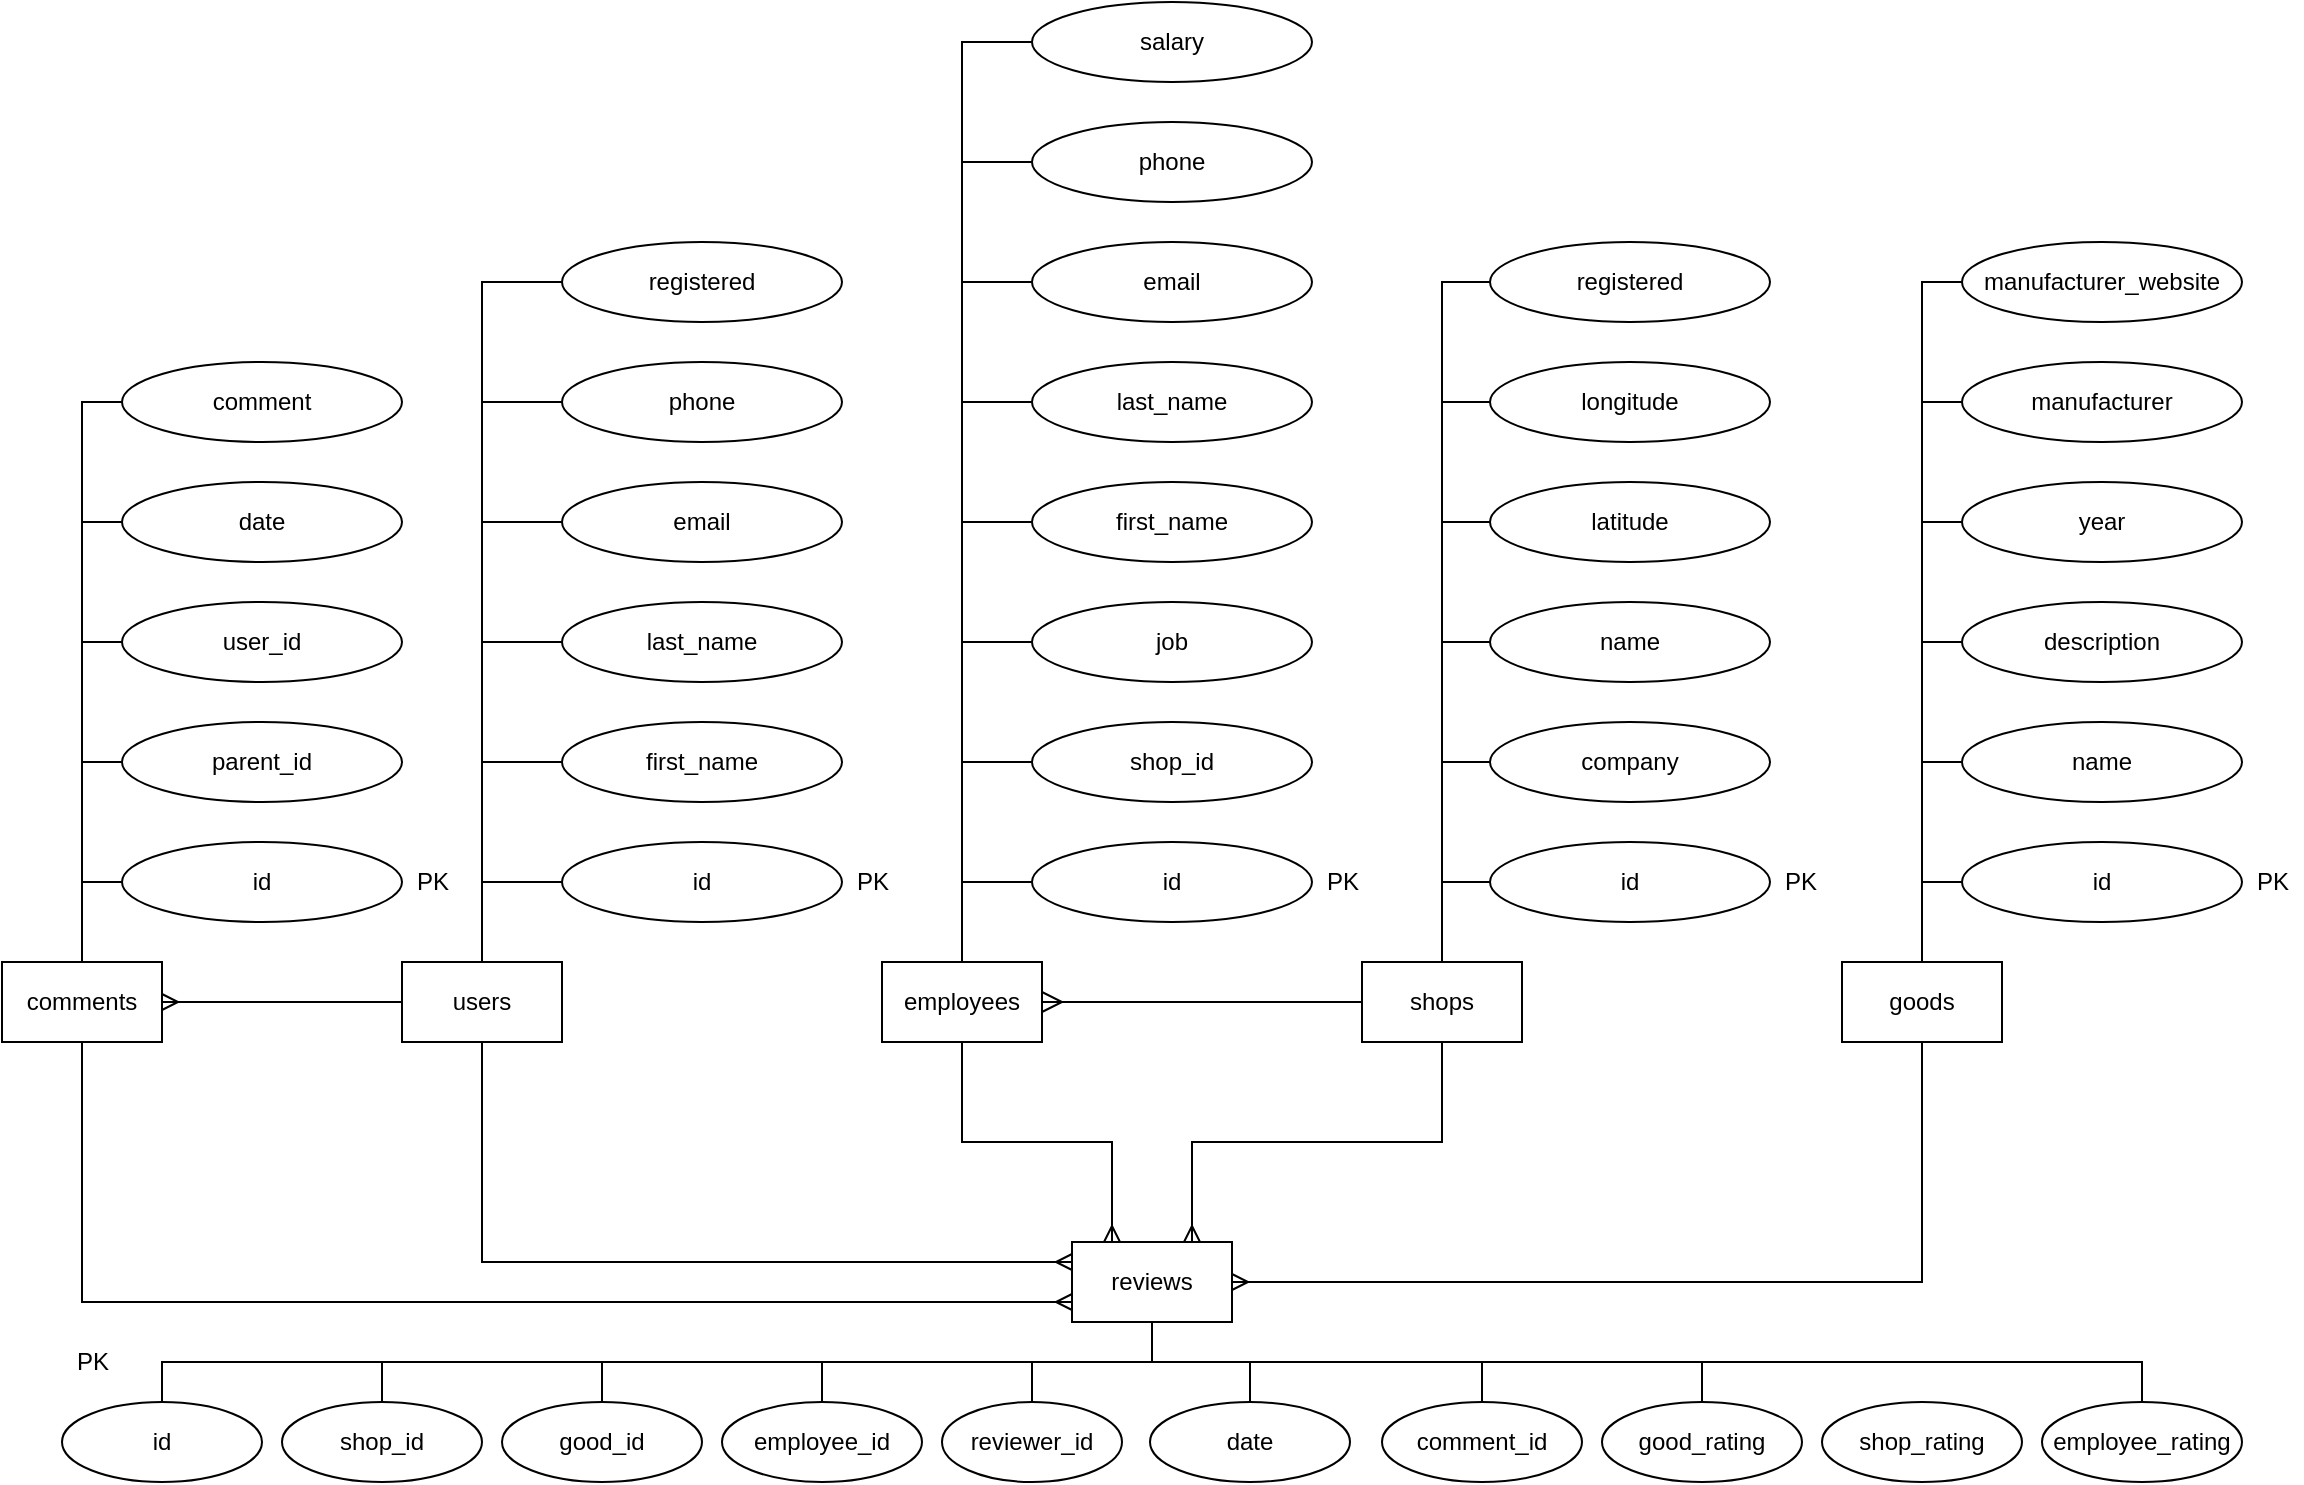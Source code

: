 <mxfile version="15.2.7" type="device" pages="2"><diagram id="_36kY9_IeTx-y85rGqsb" name="Page-2"><mxGraphModel dx="1240" dy="810" grid="1" gridSize="10" guides="1" tooltips="1" connect="1" arrows="1" fold="1" page="1" pageScale="1" pageWidth="1169" pageHeight="827" math="0" shadow="0"><root><mxCell id="T2WFoz6-4aseo1yYDKCc-0"/><mxCell id="T2WFoz6-4aseo1yYDKCc-1" parent="T2WFoz6-4aseo1yYDKCc-0"/><mxCell id="95S8qAM-ri_syixBBni9-4" value="PK" style="text;html=1;align=center;verticalAlign=middle;resizable=0;points=[];autosize=1;" parent="T2WFoz6-4aseo1yYDKCc-1" vertex="1"><mxGeometry x="1130" y="460" width="30" height="20" as="geometry"/></mxCell><mxCell id="9U3NugZyQz2PcE-eB0Fv-14" style="edgeStyle=orthogonalEdgeStyle;rounded=0;orthogonalLoop=1;jettySize=auto;html=1;exitX=0.5;exitY=0;exitDx=0;exitDy=0;entryX=0;entryY=0.5;entryDx=0;entryDy=0;endArrow=none;endFill=0;" parent="T2WFoz6-4aseo1yYDKCc-1" source="9U3NugZyQz2PcE-eB0Fv-0" target="9U3NugZyQz2PcE-eB0Fv-11" edge="1"><mxGeometry relative="1" as="geometry"/></mxCell><mxCell id="9U3NugZyQz2PcE-eB0Fv-0" value="goods" style="rounded=0;whiteSpace=wrap;html=1;" parent="T2WFoz6-4aseo1yYDKCc-1" vertex="1"><mxGeometry x="930" y="510" width="80" height="40" as="geometry"/></mxCell><mxCell id="9U3NugZyQz2PcE-eB0Fv-29" style="edgeStyle=orthogonalEdgeStyle;rounded=0;orthogonalLoop=1;jettySize=auto;html=1;exitX=0.5;exitY=0;exitDx=0;exitDy=0;entryX=0;entryY=0.5;entryDx=0;entryDy=0;endArrow=none;endFill=0;" parent="T2WFoz6-4aseo1yYDKCc-1" source="9U3NugZyQz2PcE-eB0Fv-1" target="9U3NugZyQz2PcE-eB0Fv-27" edge="1"><mxGeometry relative="1" as="geometry"/></mxCell><mxCell id="9U3NugZyQz2PcE-eB0Fv-1" value="shops" style="rounded=0;whiteSpace=wrap;html=1;" parent="T2WFoz6-4aseo1yYDKCc-1" vertex="1"><mxGeometry x="690" y="510" width="80" height="40" as="geometry"/></mxCell><mxCell id="9U3NugZyQz2PcE-eB0Fv-35" style="edgeStyle=orthogonalEdgeStyle;rounded=0;orthogonalLoop=1;jettySize=auto;html=1;exitX=1;exitY=0.5;exitDx=0;exitDy=0;entryX=0;entryY=0.5;entryDx=0;entryDy=0;endArrow=none;endFill=0;startSize=8;startArrow=ERmany;startFill=0;" parent="T2WFoz6-4aseo1yYDKCc-1" source="9U3NugZyQz2PcE-eB0Fv-2" target="9U3NugZyQz2PcE-eB0Fv-1" edge="1"><mxGeometry relative="1" as="geometry"/></mxCell><mxCell id="9U3NugZyQz2PcE-eB0Fv-48" style="edgeStyle=orthogonalEdgeStyle;rounded=0;orthogonalLoop=1;jettySize=auto;html=1;exitX=0.5;exitY=0;exitDx=0;exitDy=0;entryX=0;entryY=0.5;entryDx=0;entryDy=0;startArrow=none;startFill=0;endArrow=none;endFill=0;startSize=6;" parent="T2WFoz6-4aseo1yYDKCc-1" source="9U3NugZyQz2PcE-eB0Fv-2" target="9U3NugZyQz2PcE-eB0Fv-47" edge="1"><mxGeometry relative="1" as="geometry"/></mxCell><mxCell id="9U3NugZyQz2PcE-eB0Fv-2" value="employees" style="rounded=0;whiteSpace=wrap;html=1;" parent="T2WFoz6-4aseo1yYDKCc-1" vertex="1"><mxGeometry x="450" y="510" width="80" height="40" as="geometry"/></mxCell><mxCell id="9U3NugZyQz2PcE-eB0Fv-63" style="edgeStyle=orthogonalEdgeStyle;rounded=0;orthogonalLoop=1;jettySize=auto;html=1;exitX=0.5;exitY=0;exitDx=0;exitDy=0;entryX=0;entryY=0.5;entryDx=0;entryDy=0;startArrow=none;startFill=0;endArrow=none;endFill=0;startSize=6;" parent="T2WFoz6-4aseo1yYDKCc-1" source="9U3NugZyQz2PcE-eB0Fv-3" target="9U3NugZyQz2PcE-eB0Fv-62" edge="1"><mxGeometry relative="1" as="geometry"/></mxCell><mxCell id="9U3NugZyQz2PcE-eB0Fv-70" style="edgeStyle=orthogonalEdgeStyle;rounded=0;orthogonalLoop=1;jettySize=auto;html=1;exitX=0.5;exitY=1;exitDx=0;exitDy=0;entryX=0;entryY=0.25;entryDx=0;entryDy=0;startArrow=none;startFill=0;endArrow=ERmany;endFill=0;startSize=6;" parent="T2WFoz6-4aseo1yYDKCc-1" source="9U3NugZyQz2PcE-eB0Fv-3" target="9U3NugZyQz2PcE-eB0Fv-4" edge="1"><mxGeometry relative="1" as="geometry"/></mxCell><mxCell id="9U3NugZyQz2PcE-eB0Fv-3" value="users" style="rounded=0;whiteSpace=wrap;html=1;" parent="T2WFoz6-4aseo1yYDKCc-1" vertex="1"><mxGeometry x="210" y="510" width="80" height="40" as="geometry"/></mxCell><mxCell id="9U3NugZyQz2PcE-eB0Fv-71" style="edgeStyle=orthogonalEdgeStyle;rounded=0;orthogonalLoop=1;jettySize=auto;html=1;exitX=0.25;exitY=0;exitDx=0;exitDy=0;entryX=0.5;entryY=1;entryDx=0;entryDy=0;startArrow=ERmany;startFill=0;endArrow=none;endFill=0;startSize=6;" parent="T2WFoz6-4aseo1yYDKCc-1" source="9U3NugZyQz2PcE-eB0Fv-4" target="9U3NugZyQz2PcE-eB0Fv-2" edge="1"><mxGeometry relative="1" as="geometry"/></mxCell><mxCell id="9U3NugZyQz2PcE-eB0Fv-72" style="edgeStyle=orthogonalEdgeStyle;rounded=0;orthogonalLoop=1;jettySize=auto;html=1;exitX=0.75;exitY=0;exitDx=0;exitDy=0;entryX=0.5;entryY=1;entryDx=0;entryDy=0;startArrow=ERmany;startFill=0;endArrow=none;endFill=0;startSize=6;" parent="T2WFoz6-4aseo1yYDKCc-1" source="9U3NugZyQz2PcE-eB0Fv-4" target="9U3NugZyQz2PcE-eB0Fv-1" edge="1"><mxGeometry relative="1" as="geometry"/></mxCell><mxCell id="9U3NugZyQz2PcE-eB0Fv-73" style="edgeStyle=orthogonalEdgeStyle;rounded=0;orthogonalLoop=1;jettySize=auto;html=1;exitX=1;exitY=0.5;exitDx=0;exitDy=0;entryX=0.5;entryY=1;entryDx=0;entryDy=0;startArrow=ERmany;startFill=0;endArrow=none;endFill=0;startSize=6;" parent="T2WFoz6-4aseo1yYDKCc-1" source="9U3NugZyQz2PcE-eB0Fv-4" target="9U3NugZyQz2PcE-eB0Fv-0" edge="1"><mxGeometry relative="1" as="geometry"/></mxCell><mxCell id="9U3NugZyQz2PcE-eB0Fv-87" style="edgeStyle=orthogonalEdgeStyle;rounded=0;orthogonalLoop=1;jettySize=auto;html=1;exitX=0.5;exitY=1;exitDx=0;exitDy=0;entryX=0.5;entryY=0;entryDx=0;entryDy=0;startArrow=none;startFill=0;endArrow=none;endFill=0;startSize=6;" parent="T2WFoz6-4aseo1yYDKCc-1" source="9U3NugZyQz2PcE-eB0Fv-4" target="9U3NugZyQz2PcE-eB0Fv-74" edge="1"><mxGeometry relative="1" as="geometry"/></mxCell><mxCell id="9U3NugZyQz2PcE-eB0Fv-4" value="reviews" style="rounded=0;whiteSpace=wrap;html=1;" parent="T2WFoz6-4aseo1yYDKCc-1" vertex="1"><mxGeometry x="545" y="650" width="80" height="40" as="geometry"/></mxCell><mxCell id="9U3NugZyQz2PcE-eB0Fv-20" style="edgeStyle=orthogonalEdgeStyle;rounded=0;orthogonalLoop=1;jettySize=auto;html=1;exitX=0;exitY=0.5;exitDx=0;exitDy=0;endArrow=none;endFill=0;" parent="T2WFoz6-4aseo1yYDKCc-1" source="9U3NugZyQz2PcE-eB0Fv-6" edge="1"><mxGeometry relative="1" as="geometry"><mxPoint x="970" y="470" as="targetPoint"/></mxGeometry></mxCell><mxCell id="9U3NugZyQz2PcE-eB0Fv-6" value="id" style="ellipse;whiteSpace=wrap;html=1;align=center;" parent="T2WFoz6-4aseo1yYDKCc-1" vertex="1"><mxGeometry x="990" y="450" width="140" height="40" as="geometry"/></mxCell><mxCell id="9U3NugZyQz2PcE-eB0Fv-19" style="edgeStyle=orthogonalEdgeStyle;rounded=0;orthogonalLoop=1;jettySize=auto;html=1;exitX=0;exitY=0.5;exitDx=0;exitDy=0;endArrow=none;endFill=0;" parent="T2WFoz6-4aseo1yYDKCc-1" source="9U3NugZyQz2PcE-eB0Fv-7" edge="1"><mxGeometry relative="1" as="geometry"><mxPoint x="970" y="410" as="targetPoint"/></mxGeometry></mxCell><mxCell id="9U3NugZyQz2PcE-eB0Fv-7" value="name" style="ellipse;whiteSpace=wrap;html=1;align=center;" parent="T2WFoz6-4aseo1yYDKCc-1" vertex="1"><mxGeometry x="990" y="390" width="140" height="40" as="geometry"/></mxCell><mxCell id="9U3NugZyQz2PcE-eB0Fv-18" style="edgeStyle=orthogonalEdgeStyle;rounded=0;orthogonalLoop=1;jettySize=auto;html=1;exitX=0;exitY=0.5;exitDx=0;exitDy=0;endArrow=none;endFill=0;" parent="T2WFoz6-4aseo1yYDKCc-1" source="9U3NugZyQz2PcE-eB0Fv-8" edge="1"><mxGeometry relative="1" as="geometry"><mxPoint x="970" y="350" as="targetPoint"/></mxGeometry></mxCell><mxCell id="9U3NugZyQz2PcE-eB0Fv-8" value="description" style="ellipse;whiteSpace=wrap;html=1;align=center;" parent="T2WFoz6-4aseo1yYDKCc-1" vertex="1"><mxGeometry x="990" y="330" width="140" height="40" as="geometry"/></mxCell><mxCell id="9U3NugZyQz2PcE-eB0Fv-17" style="edgeStyle=orthogonalEdgeStyle;rounded=0;orthogonalLoop=1;jettySize=auto;html=1;exitX=0;exitY=0.5;exitDx=0;exitDy=0;endArrow=none;endFill=0;" parent="T2WFoz6-4aseo1yYDKCc-1" source="9U3NugZyQz2PcE-eB0Fv-9" edge="1"><mxGeometry relative="1" as="geometry"><mxPoint x="970" y="290" as="targetPoint"/></mxGeometry></mxCell><mxCell id="9U3NugZyQz2PcE-eB0Fv-9" value="year" style="ellipse;whiteSpace=wrap;html=1;align=center;" parent="T2WFoz6-4aseo1yYDKCc-1" vertex="1"><mxGeometry x="990" y="270" width="140" height="40" as="geometry"/></mxCell><mxCell id="9U3NugZyQz2PcE-eB0Fv-16" style="edgeStyle=orthogonalEdgeStyle;rounded=0;orthogonalLoop=1;jettySize=auto;html=1;exitX=0;exitY=0.5;exitDx=0;exitDy=0;endArrow=none;endFill=0;" parent="T2WFoz6-4aseo1yYDKCc-1" source="9U3NugZyQz2PcE-eB0Fv-10" edge="1"><mxGeometry relative="1" as="geometry"><mxPoint x="970" y="230" as="targetPoint"/></mxGeometry></mxCell><mxCell id="9U3NugZyQz2PcE-eB0Fv-10" value="manufacturer" style="ellipse;whiteSpace=wrap;html=1;align=center;" parent="T2WFoz6-4aseo1yYDKCc-1" vertex="1"><mxGeometry x="990" y="210" width="140" height="40" as="geometry"/></mxCell><mxCell id="9U3NugZyQz2PcE-eB0Fv-11" value="manufacturer_website" style="ellipse;whiteSpace=wrap;html=1;align=center;" parent="T2WFoz6-4aseo1yYDKCc-1" vertex="1"><mxGeometry x="990" y="150" width="140" height="40" as="geometry"/></mxCell><mxCell id="9U3NugZyQz2PcE-eB0Fv-34" style="edgeStyle=orthogonalEdgeStyle;rounded=0;orthogonalLoop=1;jettySize=auto;html=1;exitX=0;exitY=0.5;exitDx=0;exitDy=0;endArrow=none;endFill=0;" parent="T2WFoz6-4aseo1yYDKCc-1" source="9U3NugZyQz2PcE-eB0Fv-21" edge="1"><mxGeometry relative="1" as="geometry"><mxPoint x="730" y="470" as="targetPoint"/></mxGeometry></mxCell><mxCell id="9U3NugZyQz2PcE-eB0Fv-21" value="id" style="ellipse;whiteSpace=wrap;html=1;align=center;" parent="T2WFoz6-4aseo1yYDKCc-1" vertex="1"><mxGeometry x="754" y="450" width="140" height="40" as="geometry"/></mxCell><mxCell id="9U3NugZyQz2PcE-eB0Fv-33" style="edgeStyle=orthogonalEdgeStyle;rounded=0;orthogonalLoop=1;jettySize=auto;html=1;exitX=0;exitY=0.5;exitDx=0;exitDy=0;endArrow=none;endFill=0;" parent="T2WFoz6-4aseo1yYDKCc-1" source="9U3NugZyQz2PcE-eB0Fv-23" edge="1"><mxGeometry relative="1" as="geometry"><mxPoint x="730" y="410" as="targetPoint"/></mxGeometry></mxCell><mxCell id="9U3NugZyQz2PcE-eB0Fv-23" value="company" style="ellipse;whiteSpace=wrap;html=1;align=center;" parent="T2WFoz6-4aseo1yYDKCc-1" vertex="1"><mxGeometry x="754" y="390" width="140" height="40" as="geometry"/></mxCell><mxCell id="9U3NugZyQz2PcE-eB0Fv-32" style="edgeStyle=orthogonalEdgeStyle;rounded=0;orthogonalLoop=1;jettySize=auto;html=1;exitX=0;exitY=0.5;exitDx=0;exitDy=0;endArrow=none;endFill=0;" parent="T2WFoz6-4aseo1yYDKCc-1" source="9U3NugZyQz2PcE-eB0Fv-24" edge="1"><mxGeometry relative="1" as="geometry"><mxPoint x="730" y="350" as="targetPoint"/></mxGeometry></mxCell><mxCell id="9U3NugZyQz2PcE-eB0Fv-24" value="name" style="ellipse;whiteSpace=wrap;html=1;align=center;" parent="T2WFoz6-4aseo1yYDKCc-1" vertex="1"><mxGeometry x="754" y="330" width="140" height="40" as="geometry"/></mxCell><mxCell id="9U3NugZyQz2PcE-eB0Fv-31" style="edgeStyle=orthogonalEdgeStyle;rounded=0;orthogonalLoop=1;jettySize=auto;html=1;exitX=0;exitY=0.5;exitDx=0;exitDy=0;endArrow=none;endFill=0;" parent="T2WFoz6-4aseo1yYDKCc-1" source="9U3NugZyQz2PcE-eB0Fv-25" edge="1"><mxGeometry relative="1" as="geometry"><mxPoint x="730" y="290" as="targetPoint"/></mxGeometry></mxCell><mxCell id="9U3NugZyQz2PcE-eB0Fv-25" value="latitude" style="ellipse;whiteSpace=wrap;html=1;align=center;" parent="T2WFoz6-4aseo1yYDKCc-1" vertex="1"><mxGeometry x="754" y="270" width="140" height="40" as="geometry"/></mxCell><mxCell id="9U3NugZyQz2PcE-eB0Fv-30" style="edgeStyle=orthogonalEdgeStyle;rounded=0;orthogonalLoop=1;jettySize=auto;html=1;exitX=0;exitY=0.5;exitDx=0;exitDy=0;endArrow=none;endFill=0;" parent="T2WFoz6-4aseo1yYDKCc-1" source="9U3NugZyQz2PcE-eB0Fv-26" edge="1"><mxGeometry relative="1" as="geometry"><mxPoint x="730" y="236" as="targetPoint"/></mxGeometry></mxCell><mxCell id="9U3NugZyQz2PcE-eB0Fv-26" value="longitude" style="ellipse;whiteSpace=wrap;html=1;align=center;" parent="T2WFoz6-4aseo1yYDKCc-1" vertex="1"><mxGeometry x="754" y="210" width="140" height="40" as="geometry"/></mxCell><mxCell id="9U3NugZyQz2PcE-eB0Fv-27" value="registered" style="ellipse;whiteSpace=wrap;html=1;align=center;" parent="T2WFoz6-4aseo1yYDKCc-1" vertex="1"><mxGeometry x="754" y="150" width="140" height="40" as="geometry"/></mxCell><mxCell id="9U3NugZyQz2PcE-eB0Fv-56" style="edgeStyle=orthogonalEdgeStyle;rounded=0;orthogonalLoop=1;jettySize=auto;html=1;exitX=0;exitY=0.5;exitDx=0;exitDy=0;startArrow=none;startFill=0;endArrow=none;endFill=0;startSize=6;" parent="T2WFoz6-4aseo1yYDKCc-1" source="9U3NugZyQz2PcE-eB0Fv-36" edge="1"><mxGeometry relative="1" as="geometry"><mxPoint x="490" y="470" as="targetPoint"/></mxGeometry></mxCell><mxCell id="9U3NugZyQz2PcE-eB0Fv-36" value="id" style="ellipse;whiteSpace=wrap;html=1;align=center;" parent="T2WFoz6-4aseo1yYDKCc-1" vertex="1"><mxGeometry x="525" y="450" width="140" height="40" as="geometry"/></mxCell><mxCell id="9U3NugZyQz2PcE-eB0Fv-55" style="edgeStyle=orthogonalEdgeStyle;rounded=0;orthogonalLoop=1;jettySize=auto;html=1;exitX=0;exitY=0.5;exitDx=0;exitDy=0;startArrow=none;startFill=0;endArrow=none;endFill=0;startSize=6;" parent="T2WFoz6-4aseo1yYDKCc-1" source="9U3NugZyQz2PcE-eB0Fv-38" edge="1"><mxGeometry relative="1" as="geometry"><mxPoint x="490" y="410" as="targetPoint"/></mxGeometry></mxCell><mxCell id="9U3NugZyQz2PcE-eB0Fv-38" value="shop_id" style="ellipse;whiteSpace=wrap;html=1;align=center;" parent="T2WFoz6-4aseo1yYDKCc-1" vertex="1"><mxGeometry x="525" y="390" width="140" height="40" as="geometry"/></mxCell><mxCell id="9U3NugZyQz2PcE-eB0Fv-54" style="edgeStyle=orthogonalEdgeStyle;rounded=0;orthogonalLoop=1;jettySize=auto;html=1;exitX=0;exitY=0.5;exitDx=0;exitDy=0;startArrow=none;startFill=0;endArrow=none;endFill=0;startSize=6;" parent="T2WFoz6-4aseo1yYDKCc-1" source="9U3NugZyQz2PcE-eB0Fv-39" edge="1"><mxGeometry relative="1" as="geometry"><mxPoint x="490" y="350" as="targetPoint"/></mxGeometry></mxCell><mxCell id="9U3NugZyQz2PcE-eB0Fv-39" value="job&lt;span style=&quot;color: rgba(0 , 0 , 0 , 0) ; font-family: monospace ; font-size: 0px&quot;&gt;%3CmxGraphModel%3E%3Croot%3E%3CmxCell%20id%3D%220%22%2F%3E%3CmxCell%20id%3D%221%22%20parent%3D%220%22%2F%3E%3CmxCell%20id%3D%222%22%20value%3D%22shop_id%22%20style%3D%22ellipse%3BwhiteSpace%3Dwrap%3Bhtml%3D1%3Balign%3Dcenter%3B%22%20vertex%3D%221%22%20parent%3D%221%22%3E%3CmxGeometry%20x%3D%22500%22%20y%3D%22254%22%20width%3D%22140%22%20height%3D%2240%22%20as%3D%22geometry%22%2F%3E%3C%2FmxCell%3E%3C%2Froot%3E%3C%2FmxGraphModel%3E&lt;/span&gt;" style="ellipse;whiteSpace=wrap;html=1;align=center;" parent="T2WFoz6-4aseo1yYDKCc-1" vertex="1"><mxGeometry x="525" y="330" width="140" height="40" as="geometry"/></mxCell><mxCell id="9U3NugZyQz2PcE-eB0Fv-53" style="edgeStyle=orthogonalEdgeStyle;rounded=0;orthogonalLoop=1;jettySize=auto;html=1;exitX=0;exitY=0.5;exitDx=0;exitDy=0;startArrow=none;startFill=0;endArrow=none;endFill=0;startSize=6;" parent="T2WFoz6-4aseo1yYDKCc-1" source="9U3NugZyQz2PcE-eB0Fv-40" edge="1"><mxGeometry relative="1" as="geometry"><mxPoint x="490" y="290" as="targetPoint"/></mxGeometry></mxCell><mxCell id="9U3NugZyQz2PcE-eB0Fv-40" value="first_name" style="ellipse;whiteSpace=wrap;html=1;align=center;" parent="T2WFoz6-4aseo1yYDKCc-1" vertex="1"><mxGeometry x="525" y="270" width="140" height="40" as="geometry"/></mxCell><mxCell id="9U3NugZyQz2PcE-eB0Fv-52" style="edgeStyle=orthogonalEdgeStyle;rounded=0;orthogonalLoop=1;jettySize=auto;html=1;exitX=0;exitY=0.5;exitDx=0;exitDy=0;startArrow=none;startFill=0;endArrow=none;endFill=0;startSize=6;" parent="T2WFoz6-4aseo1yYDKCc-1" source="9U3NugZyQz2PcE-eB0Fv-41" edge="1"><mxGeometry relative="1" as="geometry"><mxPoint x="490" y="230" as="targetPoint"/></mxGeometry></mxCell><mxCell id="9U3NugZyQz2PcE-eB0Fv-41" value="last_name" style="ellipse;whiteSpace=wrap;html=1;align=center;" parent="T2WFoz6-4aseo1yYDKCc-1" vertex="1"><mxGeometry x="525" y="210" width="140" height="40" as="geometry"/></mxCell><mxCell id="9U3NugZyQz2PcE-eB0Fv-51" style="edgeStyle=orthogonalEdgeStyle;rounded=0;orthogonalLoop=1;jettySize=auto;html=1;exitX=0;exitY=0.5;exitDx=0;exitDy=0;startArrow=none;startFill=0;endArrow=none;endFill=0;startSize=6;" parent="T2WFoz6-4aseo1yYDKCc-1" source="9U3NugZyQz2PcE-eB0Fv-42" edge="1"><mxGeometry relative="1" as="geometry"><mxPoint x="490" y="170" as="targetPoint"/></mxGeometry></mxCell><mxCell id="9U3NugZyQz2PcE-eB0Fv-42" value="email" style="ellipse;whiteSpace=wrap;html=1;align=center;" parent="T2WFoz6-4aseo1yYDKCc-1" vertex="1"><mxGeometry x="525" y="150" width="140" height="40" as="geometry"/></mxCell><mxCell id="9U3NugZyQz2PcE-eB0Fv-43" value="PK" style="text;html=1;align=center;verticalAlign=middle;resizable=0;points=[];autosize=1;" parent="T2WFoz6-4aseo1yYDKCc-1" vertex="1"><mxGeometry x="894" y="460" width="30" height="20" as="geometry"/></mxCell><mxCell id="9U3NugZyQz2PcE-eB0Fv-44" value="PK" style="text;html=1;align=center;verticalAlign=middle;resizable=0;points=[];autosize=1;" parent="T2WFoz6-4aseo1yYDKCc-1" vertex="1"><mxGeometry x="665" y="460" width="30" height="20" as="geometry"/></mxCell><mxCell id="9U3NugZyQz2PcE-eB0Fv-49" style="edgeStyle=orthogonalEdgeStyle;rounded=0;orthogonalLoop=1;jettySize=auto;html=1;exitX=0;exitY=0.5;exitDx=0;exitDy=0;startArrow=none;startFill=0;endArrow=none;endFill=0;startSize=6;" parent="T2WFoz6-4aseo1yYDKCc-1" source="9U3NugZyQz2PcE-eB0Fv-46" edge="1"><mxGeometry relative="1" as="geometry"><mxPoint x="490" y="110" as="targetPoint"/></mxGeometry></mxCell><mxCell id="9U3NugZyQz2PcE-eB0Fv-46" value="phone" style="ellipse;whiteSpace=wrap;html=1;align=center;" parent="T2WFoz6-4aseo1yYDKCc-1" vertex="1"><mxGeometry x="525" y="90" width="140" height="40" as="geometry"/></mxCell><mxCell id="9U3NugZyQz2PcE-eB0Fv-47" value="salary" style="ellipse;whiteSpace=wrap;html=1;align=center;" parent="T2WFoz6-4aseo1yYDKCc-1" vertex="1"><mxGeometry x="525" y="30" width="140" height="40" as="geometry"/></mxCell><mxCell id="9U3NugZyQz2PcE-eB0Fv-68" style="edgeStyle=orthogonalEdgeStyle;rounded=0;orthogonalLoop=1;jettySize=auto;html=1;startArrow=none;startFill=0;endArrow=none;endFill=0;startSize=6;" parent="T2WFoz6-4aseo1yYDKCc-1" source="9U3NugZyQz2PcE-eB0Fv-57" edge="1"><mxGeometry relative="1" as="geometry"><mxPoint x="250" y="470" as="targetPoint"/></mxGeometry></mxCell><mxCell id="9U3NugZyQz2PcE-eB0Fv-57" value="id" style="ellipse;whiteSpace=wrap;html=1;align=center;" parent="T2WFoz6-4aseo1yYDKCc-1" vertex="1"><mxGeometry x="290" y="450" width="140" height="40" as="geometry"/></mxCell><mxCell id="9U3NugZyQz2PcE-eB0Fv-67" style="edgeStyle=orthogonalEdgeStyle;rounded=0;orthogonalLoop=1;jettySize=auto;html=1;exitX=0;exitY=0.5;exitDx=0;exitDy=0;startArrow=none;startFill=0;endArrow=none;endFill=0;startSize=6;" parent="T2WFoz6-4aseo1yYDKCc-1" source="9U3NugZyQz2PcE-eB0Fv-58" edge="1"><mxGeometry relative="1" as="geometry"><mxPoint x="250" y="410" as="targetPoint"/></mxGeometry></mxCell><mxCell id="9U3NugZyQz2PcE-eB0Fv-58" value="first_name" style="ellipse;whiteSpace=wrap;html=1;align=center;" parent="T2WFoz6-4aseo1yYDKCc-1" vertex="1"><mxGeometry x="290" y="390" width="140" height="40" as="geometry"/></mxCell><mxCell id="9U3NugZyQz2PcE-eB0Fv-66" style="edgeStyle=orthogonalEdgeStyle;rounded=0;orthogonalLoop=1;jettySize=auto;html=1;exitX=0;exitY=0.5;exitDx=0;exitDy=0;startArrow=none;startFill=0;endArrow=none;endFill=0;startSize=6;" parent="T2WFoz6-4aseo1yYDKCc-1" source="9U3NugZyQz2PcE-eB0Fv-59" edge="1"><mxGeometry relative="1" as="geometry"><mxPoint x="250" y="350" as="targetPoint"/></mxGeometry></mxCell><mxCell id="9U3NugZyQz2PcE-eB0Fv-59" value="last_name" style="ellipse;whiteSpace=wrap;html=1;align=center;" parent="T2WFoz6-4aseo1yYDKCc-1" vertex="1"><mxGeometry x="290" y="330" width="140" height="40" as="geometry"/></mxCell><mxCell id="9U3NugZyQz2PcE-eB0Fv-65" style="edgeStyle=orthogonalEdgeStyle;rounded=0;orthogonalLoop=1;jettySize=auto;html=1;exitX=0;exitY=0.5;exitDx=0;exitDy=0;startArrow=none;startFill=0;endArrow=none;endFill=0;startSize=6;" parent="T2WFoz6-4aseo1yYDKCc-1" source="9U3NugZyQz2PcE-eB0Fv-60" edge="1"><mxGeometry relative="1" as="geometry"><mxPoint x="250" y="290" as="targetPoint"/></mxGeometry></mxCell><mxCell id="9U3NugZyQz2PcE-eB0Fv-60" value="email" style="ellipse;whiteSpace=wrap;html=1;align=center;" parent="T2WFoz6-4aseo1yYDKCc-1" vertex="1"><mxGeometry x="290" y="270" width="140" height="40" as="geometry"/></mxCell><mxCell id="9U3NugZyQz2PcE-eB0Fv-64" style="edgeStyle=orthogonalEdgeStyle;rounded=0;orthogonalLoop=1;jettySize=auto;html=1;exitX=0;exitY=0.5;exitDx=0;exitDy=0;startArrow=none;startFill=0;endArrow=none;endFill=0;startSize=6;" parent="T2WFoz6-4aseo1yYDKCc-1" source="9U3NugZyQz2PcE-eB0Fv-61" edge="1"><mxGeometry relative="1" as="geometry"><mxPoint x="250" y="230" as="targetPoint"/></mxGeometry></mxCell><mxCell id="9U3NugZyQz2PcE-eB0Fv-61" value="phone" style="ellipse;whiteSpace=wrap;html=1;align=center;" parent="T2WFoz6-4aseo1yYDKCc-1" vertex="1"><mxGeometry x="290" y="210" width="140" height="40" as="geometry"/></mxCell><mxCell id="9U3NugZyQz2PcE-eB0Fv-62" value="registered" style="ellipse;whiteSpace=wrap;html=1;align=center;" parent="T2WFoz6-4aseo1yYDKCc-1" vertex="1"><mxGeometry x="290" y="150" width="140" height="40" as="geometry"/></mxCell><mxCell id="9U3NugZyQz2PcE-eB0Fv-69" value="PK" style="text;html=1;align=center;verticalAlign=middle;resizable=0;points=[];autosize=1;" parent="T2WFoz6-4aseo1yYDKCc-1" vertex="1"><mxGeometry x="430" y="460" width="30" height="20" as="geometry"/></mxCell><mxCell id="9U3NugZyQz2PcE-eB0Fv-74" value="id" style="ellipse;whiteSpace=wrap;html=1;align=center;" parent="T2WFoz6-4aseo1yYDKCc-1" vertex="1"><mxGeometry x="40" y="730" width="100" height="40" as="geometry"/></mxCell><mxCell id="9U3NugZyQz2PcE-eB0Fv-89" style="edgeStyle=orthogonalEdgeStyle;rounded=0;orthogonalLoop=1;jettySize=auto;html=1;exitX=0.5;exitY=0;exitDx=0;exitDy=0;startArrow=none;startFill=0;endArrow=none;endFill=0;startSize=6;" parent="T2WFoz6-4aseo1yYDKCc-1" source="9U3NugZyQz2PcE-eB0Fv-77" edge="1"><mxGeometry relative="1" as="geometry"><mxPoint x="200" y="710" as="targetPoint"/></mxGeometry></mxCell><mxCell id="9U3NugZyQz2PcE-eB0Fv-77" value="shop_id" style="ellipse;whiteSpace=wrap;html=1;align=center;" parent="T2WFoz6-4aseo1yYDKCc-1" vertex="1"><mxGeometry x="150" y="730" width="100" height="40" as="geometry"/></mxCell><mxCell id="9U3NugZyQz2PcE-eB0Fv-90" style="edgeStyle=orthogonalEdgeStyle;rounded=0;orthogonalLoop=1;jettySize=auto;html=1;exitX=0.5;exitY=0;exitDx=0;exitDy=0;startArrow=none;startFill=0;endArrow=none;endFill=0;startSize=6;" parent="T2WFoz6-4aseo1yYDKCc-1" source="9U3NugZyQz2PcE-eB0Fv-78" edge="1"><mxGeometry relative="1" as="geometry"><mxPoint x="310" y="710" as="targetPoint"/></mxGeometry></mxCell><mxCell id="9U3NugZyQz2PcE-eB0Fv-78" value="good_id" style="ellipse;whiteSpace=wrap;html=1;align=center;" parent="T2WFoz6-4aseo1yYDKCc-1" vertex="1"><mxGeometry x="260" y="730" width="100" height="40" as="geometry"/></mxCell><mxCell id="9U3NugZyQz2PcE-eB0Fv-91" style="edgeStyle=orthogonalEdgeStyle;rounded=0;orthogonalLoop=1;jettySize=auto;html=1;exitX=0.5;exitY=0;exitDx=0;exitDy=0;startArrow=none;startFill=0;endArrow=none;endFill=0;startSize=6;" parent="T2WFoz6-4aseo1yYDKCc-1" source="9U3NugZyQz2PcE-eB0Fv-79" edge="1"><mxGeometry relative="1" as="geometry"><mxPoint x="420" y="710" as="targetPoint"/></mxGeometry></mxCell><mxCell id="9U3NugZyQz2PcE-eB0Fv-79" value="employee_id" style="ellipse;whiteSpace=wrap;html=1;align=center;" parent="T2WFoz6-4aseo1yYDKCc-1" vertex="1"><mxGeometry x="370" y="730" width="100" height="40" as="geometry"/></mxCell><mxCell id="9U3NugZyQz2PcE-eB0Fv-92" style="edgeStyle=orthogonalEdgeStyle;rounded=0;orthogonalLoop=1;jettySize=auto;html=1;exitX=0.5;exitY=0;exitDx=0;exitDy=0;startArrow=none;startFill=0;endArrow=none;endFill=0;startSize=6;" parent="T2WFoz6-4aseo1yYDKCc-1" source="9U3NugZyQz2PcE-eB0Fv-80" edge="1"><mxGeometry relative="1" as="geometry"><mxPoint x="525" y="710" as="targetPoint"/></mxGeometry></mxCell><mxCell id="9U3NugZyQz2PcE-eB0Fv-80" value="reviewer_id" style="ellipse;whiteSpace=wrap;html=1;align=center;" parent="T2WFoz6-4aseo1yYDKCc-1" vertex="1"><mxGeometry x="480" y="730" width="90" height="40" as="geometry"/></mxCell><mxCell id="9U3NugZyQz2PcE-eB0Fv-93" style="edgeStyle=orthogonalEdgeStyle;rounded=0;orthogonalLoop=1;jettySize=auto;html=1;exitX=0.5;exitY=0;exitDx=0;exitDy=0;startArrow=none;startFill=0;endArrow=none;endFill=0;startSize=6;" parent="T2WFoz6-4aseo1yYDKCc-1" source="9U3NugZyQz2PcE-eB0Fv-81" edge="1"><mxGeometry relative="1" as="geometry"><mxPoint x="634" y="710" as="targetPoint"/></mxGeometry></mxCell><mxCell id="9U3NugZyQz2PcE-eB0Fv-81" value="date" style="ellipse;whiteSpace=wrap;html=1;align=center;" parent="T2WFoz6-4aseo1yYDKCc-1" vertex="1"><mxGeometry x="584" y="730" width="100" height="40" as="geometry"/></mxCell><mxCell id="9U3NugZyQz2PcE-eB0Fv-94" style="edgeStyle=orthogonalEdgeStyle;rounded=0;orthogonalLoop=1;jettySize=auto;html=1;exitX=0.5;exitY=0;exitDx=0;exitDy=0;startArrow=none;startFill=0;endArrow=none;endFill=0;startSize=6;" parent="T2WFoz6-4aseo1yYDKCc-1" source="9U3NugZyQz2PcE-eB0Fv-82" edge="1"><mxGeometry relative="1" as="geometry"><mxPoint x="750" y="710" as="targetPoint"/></mxGeometry></mxCell><mxCell id="9U3NugZyQz2PcE-eB0Fv-82" value="comment_id" style="ellipse;whiteSpace=wrap;html=1;align=center;" parent="T2WFoz6-4aseo1yYDKCc-1" vertex="1"><mxGeometry x="700" y="730" width="100" height="40" as="geometry"/></mxCell><mxCell id="9U3NugZyQz2PcE-eB0Fv-95" style="edgeStyle=orthogonalEdgeStyle;rounded=0;orthogonalLoop=1;jettySize=auto;html=1;exitX=0.5;exitY=0;exitDx=0;exitDy=0;startArrow=none;startFill=0;endArrow=none;endFill=0;startSize=6;" parent="T2WFoz6-4aseo1yYDKCc-1" source="9U3NugZyQz2PcE-eB0Fv-83" edge="1"><mxGeometry relative="1" as="geometry"><mxPoint x="860" y="710" as="targetPoint"/></mxGeometry></mxCell><mxCell id="9U3NugZyQz2PcE-eB0Fv-83" value="good_rating" style="ellipse;whiteSpace=wrap;html=1;align=center;" parent="T2WFoz6-4aseo1yYDKCc-1" vertex="1"><mxGeometry x="810" y="730" width="100" height="40" as="geometry"/></mxCell><mxCell id="9U3NugZyQz2PcE-eB0Fv-84" value="shop_rating" style="ellipse;whiteSpace=wrap;html=1;align=center;" parent="T2WFoz6-4aseo1yYDKCc-1" vertex="1"><mxGeometry x="920" y="730" width="100" height="40" as="geometry"/></mxCell><mxCell id="9U3NugZyQz2PcE-eB0Fv-88" style="edgeStyle=orthogonalEdgeStyle;rounded=0;orthogonalLoop=1;jettySize=auto;html=1;exitX=0.5;exitY=0;exitDx=0;exitDy=0;entryX=0.5;entryY=1;entryDx=0;entryDy=0;startArrow=none;startFill=0;endArrow=none;endFill=0;startSize=6;" parent="T2WFoz6-4aseo1yYDKCc-1" source="9U3NugZyQz2PcE-eB0Fv-85" target="9U3NugZyQz2PcE-eB0Fv-4" edge="1"><mxGeometry relative="1" as="geometry"/></mxCell><mxCell id="9U3NugZyQz2PcE-eB0Fv-85" value="employee_rating" style="ellipse;whiteSpace=wrap;html=1;align=center;" parent="T2WFoz6-4aseo1yYDKCc-1" vertex="1"><mxGeometry x="1030" y="730" width="100" height="40" as="geometry"/></mxCell><mxCell id="9U3NugZyQz2PcE-eB0Fv-97" value="PK" style="text;html=1;align=center;verticalAlign=middle;resizable=0;points=[];autosize=1;" parent="T2WFoz6-4aseo1yYDKCc-1" vertex="1"><mxGeometry x="40" y="700" width="30" height="20" as="geometry"/></mxCell><mxCell id="SRHO_r3-KYylgRDYfaHX-9" style="edgeStyle=orthogonalEdgeStyle;rounded=0;orthogonalLoop=1;jettySize=auto;html=1;exitX=0.5;exitY=0;exitDx=0;exitDy=0;entryX=0;entryY=0.5;entryDx=0;entryDy=0;endArrow=none;endFill=0;" edge="1" parent="T2WFoz6-4aseo1yYDKCc-1" source="SRHO_r3-KYylgRDYfaHX-0" target="SRHO_r3-KYylgRDYfaHX-2"><mxGeometry relative="1" as="geometry"/></mxCell><mxCell id="SRHO_r3-KYylgRDYfaHX-0" value="comments" style="rounded=0;whiteSpace=wrap;html=1;" vertex="1" parent="T2WFoz6-4aseo1yYDKCc-1"><mxGeometry x="10" y="510" width="80" height="40" as="geometry"/></mxCell><mxCell id="SRHO_r3-KYylgRDYfaHX-1" style="edgeStyle=orthogonalEdgeStyle;rounded=0;orthogonalLoop=1;jettySize=auto;html=1;exitX=0.5;exitY=1;exitDx=0;exitDy=0;startArrow=none;startFill=0;endArrow=ERmany;endFill=0;startSize=6;entryX=0;entryY=0.75;entryDx=0;entryDy=0;" edge="1" parent="T2WFoz6-4aseo1yYDKCc-1" source="SRHO_r3-KYylgRDYfaHX-0" target="9U3NugZyQz2PcE-eB0Fv-4"><mxGeometry relative="1" as="geometry"><mxPoint x="260" y="560" as="sourcePoint"/><mxPoint x="530" y="650" as="targetPoint"/></mxGeometry></mxCell><mxCell id="SRHO_r3-KYylgRDYfaHX-2" value="id" style="ellipse;whiteSpace=wrap;html=1;align=center;" vertex="1" parent="T2WFoz6-4aseo1yYDKCc-1"><mxGeometry x="70" y="450" width="140" height="40" as="geometry"/></mxCell><mxCell id="SRHO_r3-KYylgRDYfaHX-10" style="edgeStyle=orthogonalEdgeStyle;rounded=0;orthogonalLoop=1;jettySize=auto;html=1;exitX=0;exitY=0.5;exitDx=0;exitDy=0;entryX=0.5;entryY=0;entryDx=0;entryDy=0;endArrow=none;endFill=0;" edge="1" parent="T2WFoz6-4aseo1yYDKCc-1" source="SRHO_r3-KYylgRDYfaHX-3" target="SRHO_r3-KYylgRDYfaHX-0"><mxGeometry relative="1" as="geometry"/></mxCell><mxCell id="SRHO_r3-KYylgRDYfaHX-3" value="parent_id" style="ellipse;whiteSpace=wrap;html=1;align=center;" vertex="1" parent="T2WFoz6-4aseo1yYDKCc-1"><mxGeometry x="70" y="390" width="140" height="40" as="geometry"/></mxCell><mxCell id="SRHO_r3-KYylgRDYfaHX-4" value="PK" style="text;html=1;align=center;verticalAlign=middle;resizable=0;points=[];autosize=1;" vertex="1" parent="T2WFoz6-4aseo1yYDKCc-1"><mxGeometry x="210" y="460" width="30" height="20" as="geometry"/></mxCell><mxCell id="SRHO_r3-KYylgRDYfaHX-11" style="edgeStyle=orthogonalEdgeStyle;rounded=0;orthogonalLoop=1;jettySize=auto;html=1;exitX=0;exitY=0.5;exitDx=0;exitDy=0;entryX=0.5;entryY=0;entryDx=0;entryDy=0;endArrow=none;endFill=0;" edge="1" parent="T2WFoz6-4aseo1yYDKCc-1" source="SRHO_r3-KYylgRDYfaHX-5" target="SRHO_r3-KYylgRDYfaHX-0"><mxGeometry relative="1" as="geometry"/></mxCell><mxCell id="SRHO_r3-KYylgRDYfaHX-5" value="user_id" style="ellipse;whiteSpace=wrap;html=1;align=center;" vertex="1" parent="T2WFoz6-4aseo1yYDKCc-1"><mxGeometry x="70" y="330" width="140" height="40" as="geometry"/></mxCell><mxCell id="SRHO_r3-KYylgRDYfaHX-12" style="edgeStyle=orthogonalEdgeStyle;rounded=0;orthogonalLoop=1;jettySize=auto;html=1;exitX=0;exitY=0.5;exitDx=0;exitDy=0;entryX=0.5;entryY=0;entryDx=0;entryDy=0;endArrow=none;endFill=0;" edge="1" parent="T2WFoz6-4aseo1yYDKCc-1" source="SRHO_r3-KYylgRDYfaHX-6" target="SRHO_r3-KYylgRDYfaHX-0"><mxGeometry relative="1" as="geometry"/></mxCell><mxCell id="SRHO_r3-KYylgRDYfaHX-6" value="date" style="ellipse;whiteSpace=wrap;html=1;align=center;" vertex="1" parent="T2WFoz6-4aseo1yYDKCc-1"><mxGeometry x="70" y="270" width="140" height="40" as="geometry"/></mxCell><mxCell id="SRHO_r3-KYylgRDYfaHX-13" style="edgeStyle=orthogonalEdgeStyle;rounded=0;orthogonalLoop=1;jettySize=auto;html=1;exitX=0;exitY=0.5;exitDx=0;exitDy=0;endArrow=none;endFill=0;" edge="1" parent="T2WFoz6-4aseo1yYDKCc-1" source="SRHO_r3-KYylgRDYfaHX-7"><mxGeometry relative="1" as="geometry"><mxPoint x="50" y="510" as="targetPoint"/></mxGeometry></mxCell><mxCell id="SRHO_r3-KYylgRDYfaHX-7" value="comment" style="ellipse;whiteSpace=wrap;html=1;align=center;" vertex="1" parent="T2WFoz6-4aseo1yYDKCc-1"><mxGeometry x="70" y="210" width="140" height="40" as="geometry"/></mxCell><mxCell id="SRHO_r3-KYylgRDYfaHX-15" style="edgeStyle=orthogonalEdgeStyle;rounded=0;orthogonalLoop=1;jettySize=auto;html=1;exitX=0;exitY=0.5;exitDx=0;exitDy=0;entryX=1;entryY=0.5;entryDx=0;entryDy=0;startArrow=none;startFill=0;endArrow=ERmany;endFill=0;startSize=6;" edge="1" parent="T2WFoz6-4aseo1yYDKCc-1" source="9U3NugZyQz2PcE-eB0Fv-3" target="SRHO_r3-KYylgRDYfaHX-0"><mxGeometry relative="1" as="geometry"><mxPoint x="260" y="560" as="sourcePoint"/><mxPoint x="555" y="670" as="targetPoint"/></mxGeometry></mxCell></root></mxGraphModel></diagram><diagram id="tDGglo3VMJFBYRjeejf7" name="Page-1"><mxGraphModel dx="1360" dy="862" grid="1" gridSize="10" guides="1" tooltips="1" connect="1" arrows="1" fold="1" page="1" pageScale="1" pageWidth="827" pageHeight="1169" math="0" shadow="0"><root><mxCell id="0"/><mxCell id="1" parent="0"/><mxCell id="TjxegU9jEdXGONsmLAuh-28" value="Статус экзекутора - работает/в отпуске" style="text;html=1;align=center;verticalAlign=middle;resizable=0;points=[];autosize=1;" parent="1" vertex="1"><mxGeometry x="20" y="290" width="230" height="20" as="geometry"/></mxCell><mxCell id="TjxegU9jEdXGONsmLAuh-57" value="Relatives" style="shape=table;startSize=30;container=1;collapsible=1;childLayout=tableLayout;fixedRows=1;rowLines=0;fontStyle=1;align=center;resizeLast=1;" parent="1" vertex="1"><mxGeometry x="500" y="440" width="180" height="220" as="geometry"/></mxCell><mxCell id="TjxegU9jEdXGONsmLAuh-58" value="" style="shape=partialRectangle;collapsible=0;dropTarget=0;pointerEvents=0;fillColor=none;top=0;left=0;bottom=1;right=0;points=[[0,0.5],[1,0.5]];portConstraint=eastwest;" parent="TjxegU9jEdXGONsmLAuh-57" vertex="1"><mxGeometry y="30" width="180" height="30" as="geometry"/></mxCell><mxCell id="TjxegU9jEdXGONsmLAuh-59" value="PK" style="shape=partialRectangle;connectable=0;fillColor=none;top=0;left=0;bottom=0;right=0;fontStyle=1;overflow=hidden;" parent="TjxegU9jEdXGONsmLAuh-58" vertex="1"><mxGeometry width="30" height="30" as="geometry"/></mxCell><mxCell id="TjxegU9jEdXGONsmLAuh-60" value="RelativeID" style="shape=partialRectangle;connectable=0;fillColor=none;top=0;left=0;bottom=0;right=0;align=left;spacingLeft=6;fontStyle=5;overflow=hidden;" parent="TjxegU9jEdXGONsmLAuh-58" vertex="1"><mxGeometry x="30" width="150" height="30" as="geometry"/></mxCell><mxCell id="TjxegU9jEdXGONsmLAuh-61" value="" style="shape=partialRectangle;collapsible=0;dropTarget=0;pointerEvents=0;fillColor=none;top=0;left=0;bottom=0;right=0;points=[[0,0.5],[1,0.5]];portConstraint=eastwest;" parent="TjxegU9jEdXGONsmLAuh-57" vertex="1"><mxGeometry y="60" width="180" height="30" as="geometry"/></mxCell><mxCell id="TjxegU9jEdXGONsmLAuh-62" value="FK" style="shape=partialRectangle;connectable=0;fillColor=none;top=0;left=0;bottom=0;right=0;editable=1;overflow=hidden;" parent="TjxegU9jEdXGONsmLAuh-61" vertex="1"><mxGeometry width="30" height="30" as="geometry"/></mxCell><mxCell id="TjxegU9jEdXGONsmLAuh-63" value="DeptorID" style="shape=partialRectangle;connectable=0;fillColor=none;top=0;left=0;bottom=0;right=0;align=left;spacingLeft=6;overflow=hidden;" parent="TjxegU9jEdXGONsmLAuh-61" vertex="1"><mxGeometry x="30" width="150" height="30" as="geometry"/></mxCell><mxCell id="TjxegU9jEdXGONsmLAuh-64" value="" style="shape=partialRectangle;collapsible=0;dropTarget=0;pointerEvents=0;fillColor=none;top=0;left=0;bottom=0;right=0;points=[[0,0.5],[1,0.5]];portConstraint=eastwest;" parent="TjxegU9jEdXGONsmLAuh-57" vertex="1"><mxGeometry y="90" width="180" height="30" as="geometry"/></mxCell><mxCell id="TjxegU9jEdXGONsmLAuh-65" value="" style="shape=partialRectangle;connectable=0;fillColor=none;top=0;left=0;bottom=0;right=0;editable=1;overflow=hidden;" parent="TjxegU9jEdXGONsmLAuh-64" vertex="1"><mxGeometry width="30" height="30" as="geometry"/></mxCell><mxCell id="TjxegU9jEdXGONsmLAuh-66" value="FirstName" style="shape=partialRectangle;connectable=0;fillColor=none;top=0;left=0;bottom=0;right=0;align=left;spacingLeft=6;overflow=hidden;" parent="TjxegU9jEdXGONsmLAuh-64" vertex="1"><mxGeometry x="30" width="150" height="30" as="geometry"/></mxCell><mxCell id="TjxegU9jEdXGONsmLAuh-76" style="shape=partialRectangle;collapsible=0;dropTarget=0;pointerEvents=0;fillColor=none;top=0;left=0;bottom=0;right=0;points=[[0,0.5],[1,0.5]];portConstraint=eastwest;" parent="TjxegU9jEdXGONsmLAuh-57" vertex="1"><mxGeometry y="120" width="180" height="30" as="geometry"/></mxCell><mxCell id="TjxegU9jEdXGONsmLAuh-77" style="shape=partialRectangle;connectable=0;fillColor=none;top=0;left=0;bottom=0;right=0;editable=1;overflow=hidden;" parent="TjxegU9jEdXGONsmLAuh-76" vertex="1"><mxGeometry width="30" height="30" as="geometry"/></mxCell><mxCell id="TjxegU9jEdXGONsmLAuh-78" value="SecondName" style="shape=partialRectangle;connectable=0;fillColor=none;top=0;left=0;bottom=0;right=0;align=left;spacingLeft=6;overflow=hidden;" parent="TjxegU9jEdXGONsmLAuh-76" vertex="1"><mxGeometry x="30" width="150" height="30" as="geometry"/></mxCell><mxCell id="TjxegU9jEdXGONsmLAuh-67" value="" style="shape=partialRectangle;collapsible=0;dropTarget=0;pointerEvents=0;fillColor=none;top=0;left=0;bottom=0;right=0;points=[[0,0.5],[1,0.5]];portConstraint=eastwest;" parent="TjxegU9jEdXGONsmLAuh-57" vertex="1"><mxGeometry y="150" width="180" height="30" as="geometry"/></mxCell><mxCell id="TjxegU9jEdXGONsmLAuh-68" value="" style="shape=partialRectangle;connectable=0;fillColor=none;top=0;left=0;bottom=0;right=0;editable=1;overflow=hidden;" parent="TjxegU9jEdXGONsmLAuh-67" vertex="1"><mxGeometry width="30" height="30" as="geometry"/></mxCell><mxCell id="TjxegU9jEdXGONsmLAuh-69" value="TelephoneNumber" style="shape=partialRectangle;connectable=0;fillColor=none;top=0;left=0;bottom=0;right=0;align=left;spacingLeft=6;overflow=hidden;" parent="TjxegU9jEdXGONsmLAuh-67" vertex="1"><mxGeometry x="30" width="150" height="30" as="geometry"/></mxCell><mxCell id="TjxegU9jEdXGONsmLAuh-80" style="shape=partialRectangle;collapsible=0;dropTarget=0;pointerEvents=0;fillColor=none;top=0;left=0;bottom=0;right=0;points=[[0,0.5],[1,0.5]];portConstraint=eastwest;" parent="TjxegU9jEdXGONsmLAuh-57" vertex="1"><mxGeometry y="180" width="180" height="30" as="geometry"/></mxCell><mxCell id="TjxegU9jEdXGONsmLAuh-81" style="shape=partialRectangle;connectable=0;fillColor=none;top=0;left=0;bottom=0;right=0;editable=1;overflow=hidden;" parent="TjxegU9jEdXGONsmLAuh-80" vertex="1"><mxGeometry width="30" height="30" as="geometry"/></mxCell><mxCell id="TjxegU9jEdXGONsmLAuh-82" value="HomeAdress" style="shape=partialRectangle;connectable=0;fillColor=none;top=0;left=0;bottom=0;right=0;align=left;spacingLeft=6;overflow=hidden;" parent="TjxegU9jEdXGONsmLAuh-80" vertex="1"><mxGeometry x="30" width="150" height="30" as="geometry"/></mxCell><mxCell id="TjxegU9jEdXGONsmLAuh-83" value="Debtor" style="shape=table;startSize=30;container=1;collapsible=1;childLayout=tableLayout;fixedRows=1;rowLines=0;fontStyle=1;align=center;resizeLast=1;" parent="1" vertex="1"><mxGeometry x="620" y="10" width="180" height="340" as="geometry"/></mxCell><mxCell id="TjxegU9jEdXGONsmLAuh-84" value="" style="shape=partialRectangle;collapsible=0;dropTarget=0;pointerEvents=0;fillColor=none;top=0;left=0;bottom=1;right=0;points=[[0,0.5],[1,0.5]];portConstraint=eastwest;" parent="TjxegU9jEdXGONsmLAuh-83" vertex="1"><mxGeometry y="30" width="180" height="30" as="geometry"/></mxCell><mxCell id="TjxegU9jEdXGONsmLAuh-85" value="PK" style="shape=partialRectangle;connectable=0;fillColor=none;top=0;left=0;bottom=0;right=0;fontStyle=1;overflow=hidden;" parent="TjxegU9jEdXGONsmLAuh-84" vertex="1"><mxGeometry width="30" height="30" as="geometry"/></mxCell><mxCell id="TjxegU9jEdXGONsmLAuh-86" value="DebtorID" style="shape=partialRectangle;connectable=0;fillColor=none;top=0;left=0;bottom=0;right=0;align=left;spacingLeft=6;fontStyle=5;overflow=hidden;" parent="TjxegU9jEdXGONsmLAuh-84" vertex="1"><mxGeometry x="30" width="150" height="30" as="geometry"/></mxCell><mxCell id="TjxegU9jEdXGONsmLAuh-87" value="" style="shape=partialRectangle;collapsible=0;dropTarget=0;pointerEvents=0;fillColor=none;top=0;left=0;bottom=0;right=0;points=[[0,0.5],[1,0.5]];portConstraint=eastwest;" parent="TjxegU9jEdXGONsmLAuh-83" vertex="1"><mxGeometry y="60" width="180" height="30" as="geometry"/></mxCell><mxCell id="TjxegU9jEdXGONsmLAuh-88" value="FK" style="shape=partialRectangle;connectable=0;fillColor=none;top=0;left=0;bottom=0;right=0;editable=1;overflow=hidden;" parent="TjxegU9jEdXGONsmLAuh-87" vertex="1"><mxGeometry width="30" height="30" as="geometry"/></mxCell><mxCell id="TjxegU9jEdXGONsmLAuh-89" value="BankID" style="shape=partialRectangle;connectable=0;fillColor=none;top=0;left=0;bottom=0;right=0;align=left;spacingLeft=6;overflow=hidden;" parent="TjxegU9jEdXGONsmLAuh-87" vertex="1"><mxGeometry x="30" width="150" height="30" as="geometry"/></mxCell><mxCell id="TjxegU9jEdXGONsmLAuh-102" style="shape=partialRectangle;collapsible=0;dropTarget=0;pointerEvents=0;fillColor=none;top=0;left=0;bottom=0;right=0;points=[[0,0.5],[1,0.5]];portConstraint=eastwest;" parent="TjxegU9jEdXGONsmLAuh-83" vertex="1"><mxGeometry y="90" width="180" height="30" as="geometry"/></mxCell><mxCell id="TjxegU9jEdXGONsmLAuh-103" value="FK" style="shape=partialRectangle;connectable=0;fillColor=none;top=0;left=0;bottom=0;right=0;editable=1;overflow=hidden;" parent="TjxegU9jEdXGONsmLAuh-102" vertex="1"><mxGeometry width="30" height="30" as="geometry"/></mxCell><mxCell id="TjxegU9jEdXGONsmLAuh-104" value="ExecutorID" style="shape=partialRectangle;connectable=0;fillColor=none;top=0;left=0;bottom=0;right=0;align=left;spacingLeft=6;overflow=hidden;" parent="TjxegU9jEdXGONsmLAuh-102" vertex="1"><mxGeometry x="30" width="150" height="30" as="geometry"/></mxCell><mxCell id="TjxegU9jEdXGONsmLAuh-105" style="shape=partialRectangle;collapsible=0;dropTarget=0;pointerEvents=0;fillColor=none;top=0;left=0;bottom=0;right=0;points=[[0,0.5],[1,0.5]];portConstraint=eastwest;" parent="TjxegU9jEdXGONsmLAuh-83" vertex="1"><mxGeometry y="120" width="180" height="30" as="geometry"/></mxCell><mxCell id="TjxegU9jEdXGONsmLAuh-106" value="" style="shape=partialRectangle;connectable=0;fillColor=none;top=0;left=0;bottom=0;right=0;editable=1;overflow=hidden;" parent="TjxegU9jEdXGONsmLAuh-105" vertex="1"><mxGeometry width="30" height="30" as="geometry"/></mxCell><mxCell id="TjxegU9jEdXGONsmLAuh-107" value="" style="shape=partialRectangle;connectable=0;fillColor=none;top=0;left=0;bottom=0;right=0;align=left;spacingLeft=6;overflow=hidden;" parent="TjxegU9jEdXGONsmLAuh-105" vertex="1"><mxGeometry x="30" width="150" height="30" as="geometry"/></mxCell><mxCell id="TjxegU9jEdXGONsmLAuh-90" value="" style="shape=partialRectangle;collapsible=0;dropTarget=0;pointerEvents=0;fillColor=none;top=0;left=0;bottom=0;right=0;points=[[0,0.5],[1,0.5]];portConstraint=eastwest;" parent="TjxegU9jEdXGONsmLAuh-83" vertex="1"><mxGeometry y="150" width="180" height="30" as="geometry"/></mxCell><mxCell id="TjxegU9jEdXGONsmLAuh-91" value="" style="shape=partialRectangle;connectable=0;fillColor=none;top=0;left=0;bottom=0;right=0;editable=1;overflow=hidden;" parent="TjxegU9jEdXGONsmLAuh-90" vertex="1"><mxGeometry width="30" height="30" as="geometry"/></mxCell><mxCell id="TjxegU9jEdXGONsmLAuh-92" value="FirstName" style="shape=partialRectangle;connectable=0;fillColor=none;top=0;left=0;bottom=0;right=0;align=left;spacingLeft=6;overflow=hidden;" parent="TjxegU9jEdXGONsmLAuh-90" vertex="1"><mxGeometry x="30" width="150" height="30" as="geometry"/></mxCell><mxCell id="TjxegU9jEdXGONsmLAuh-93" style="shape=partialRectangle;collapsible=0;dropTarget=0;pointerEvents=0;fillColor=none;top=0;left=0;bottom=0;right=0;points=[[0,0.5],[1,0.5]];portConstraint=eastwest;" parent="TjxegU9jEdXGONsmLAuh-83" vertex="1"><mxGeometry y="180" width="180" height="30" as="geometry"/></mxCell><mxCell id="TjxegU9jEdXGONsmLAuh-94" style="shape=partialRectangle;connectable=0;fillColor=none;top=0;left=0;bottom=0;right=0;editable=1;overflow=hidden;" parent="TjxegU9jEdXGONsmLAuh-93" vertex="1"><mxGeometry width="30" height="30" as="geometry"/></mxCell><mxCell id="TjxegU9jEdXGONsmLAuh-95" value="SecondName" style="shape=partialRectangle;connectable=0;fillColor=none;top=0;left=0;bottom=0;right=0;align=left;spacingLeft=6;overflow=hidden;" parent="TjxegU9jEdXGONsmLAuh-93" vertex="1"><mxGeometry x="30" width="150" height="30" as="geometry"/></mxCell><mxCell id="TjxegU9jEdXGONsmLAuh-108" style="shape=partialRectangle;collapsible=0;dropTarget=0;pointerEvents=0;fillColor=none;top=0;left=0;bottom=0;right=0;points=[[0,0.5],[1,0.5]];portConstraint=eastwest;" parent="TjxegU9jEdXGONsmLAuh-83" vertex="1"><mxGeometry y="210" width="180" height="30" as="geometry"/></mxCell><mxCell id="TjxegU9jEdXGONsmLAuh-109" style="shape=partialRectangle;connectable=0;fillColor=none;top=0;left=0;bottom=0;right=0;editable=1;overflow=hidden;" parent="TjxegU9jEdXGONsmLAuh-108" vertex="1"><mxGeometry width="30" height="30" as="geometry"/></mxCell><mxCell id="TjxegU9jEdXGONsmLAuh-110" value="PassportNumber" style="shape=partialRectangle;connectable=0;fillColor=none;top=0;left=0;bottom=0;right=0;align=left;spacingLeft=6;overflow=hidden;" parent="TjxegU9jEdXGONsmLAuh-108" vertex="1"><mxGeometry x="30" width="150" height="30" as="geometry"/></mxCell><mxCell id="TjxegU9jEdXGONsmLAuh-96" value="" style="shape=partialRectangle;collapsible=0;dropTarget=0;pointerEvents=0;fillColor=none;top=0;left=0;bottom=0;right=0;points=[[0,0.5],[1,0.5]];portConstraint=eastwest;" parent="TjxegU9jEdXGONsmLAuh-83" vertex="1"><mxGeometry y="240" width="180" height="30" as="geometry"/></mxCell><mxCell id="TjxegU9jEdXGONsmLAuh-97" value="" style="shape=partialRectangle;connectable=0;fillColor=none;top=0;left=0;bottom=0;right=0;editable=1;overflow=hidden;" parent="TjxegU9jEdXGONsmLAuh-96" vertex="1"><mxGeometry width="30" height="30" as="geometry"/></mxCell><mxCell id="TjxegU9jEdXGONsmLAuh-98" value="TelephoneNumber" style="shape=partialRectangle;connectable=0;fillColor=none;top=0;left=0;bottom=0;right=0;align=left;spacingLeft=6;overflow=hidden;" parent="TjxegU9jEdXGONsmLAuh-96" vertex="1"><mxGeometry x="30" width="150" height="30" as="geometry"/></mxCell><mxCell id="TjxegU9jEdXGONsmLAuh-99" style="shape=partialRectangle;collapsible=0;dropTarget=0;pointerEvents=0;fillColor=none;top=0;left=0;bottom=0;right=0;points=[[0,0.5],[1,0.5]];portConstraint=eastwest;" parent="TjxegU9jEdXGONsmLAuh-83" vertex="1"><mxGeometry y="270" width="180" height="30" as="geometry"/></mxCell><mxCell id="TjxegU9jEdXGONsmLAuh-100" style="shape=partialRectangle;connectable=0;fillColor=none;top=0;left=0;bottom=0;right=0;editable=1;overflow=hidden;" parent="TjxegU9jEdXGONsmLAuh-99" vertex="1"><mxGeometry width="30" height="30" as="geometry"/></mxCell><mxCell id="TjxegU9jEdXGONsmLAuh-101" value="HomeAdress" style="shape=partialRectangle;connectable=0;fillColor=none;top=0;left=0;bottom=0;right=0;align=left;spacingLeft=6;overflow=hidden;" parent="TjxegU9jEdXGONsmLAuh-99" vertex="1"><mxGeometry x="30" width="150" height="30" as="geometry"/></mxCell><mxCell id="TjxegU9jEdXGONsmLAuh-111" style="shape=partialRectangle;collapsible=0;dropTarget=0;pointerEvents=0;fillColor=none;top=0;left=0;bottom=0;right=0;points=[[0,0.5],[1,0.5]];portConstraint=eastwest;" parent="TjxegU9jEdXGONsmLAuh-83" vertex="1"><mxGeometry y="300" width="180" height="30" as="geometry"/></mxCell><mxCell id="TjxegU9jEdXGONsmLAuh-112" style="shape=partialRectangle;connectable=0;fillColor=none;top=0;left=0;bottom=0;right=0;editable=1;overflow=hidden;" parent="TjxegU9jEdXGONsmLAuh-111" vertex="1"><mxGeometry width="30" height="30" as="geometry"/></mxCell><mxCell id="TjxegU9jEdXGONsmLAuh-113" value="Indeptedness" style="shape=partialRectangle;connectable=0;fillColor=none;top=0;left=0;bottom=0;right=0;align=left;spacingLeft=6;overflow=hidden;" parent="TjxegU9jEdXGONsmLAuh-111" vertex="1"><mxGeometry x="30" width="150" height="30" as="geometry"/></mxCell><mxCell id="TjxegU9jEdXGONsmLAuh-133" style="edgeStyle=orthogonalEdgeStyle;rounded=0;orthogonalLoop=1;jettySize=auto;html=1;exitX=0.5;exitY=0;exitDx=0;exitDy=0;endArrow=ERmany;endFill=0;entryX=0;entryY=0.5;entryDx=0;entryDy=0;" parent="1" source="TjxegU9jEdXGONsmLAuh-114" target="TjxegU9jEdXGONsmLAuh-87" edge="1"><mxGeometry relative="1" as="geometry"><mxPoint x="380" y="50" as="targetPoint"/></mxGeometry></mxCell><mxCell id="TjxegU9jEdXGONsmLAuh-114" value="Executor" style="shape=table;startSize=30;container=1;collapsible=1;childLayout=tableLayout;fixedRows=1;rowLines=0;fontStyle=1;align=center;resizeLast=1;" parent="1" vertex="1"><mxGeometry x="125" y="70" width="180" height="220" as="geometry"/></mxCell><mxCell id="TjxegU9jEdXGONsmLAuh-115" value="" style="shape=partialRectangle;collapsible=0;dropTarget=0;pointerEvents=0;fillColor=none;top=0;left=0;bottom=1;right=0;points=[[0,0.5],[1,0.5]];portConstraint=eastwest;" parent="TjxegU9jEdXGONsmLAuh-114" vertex="1"><mxGeometry y="30" width="180" height="30" as="geometry"/></mxCell><mxCell id="TjxegU9jEdXGONsmLAuh-116" value="PK" style="shape=partialRectangle;connectable=0;fillColor=none;top=0;left=0;bottom=0;right=0;fontStyle=1;overflow=hidden;" parent="TjxegU9jEdXGONsmLAuh-115" vertex="1"><mxGeometry width="30" height="30" as="geometry"/></mxCell><mxCell id="TjxegU9jEdXGONsmLAuh-117" value="ExecutorID" style="shape=partialRectangle;connectable=0;fillColor=none;top=0;left=0;bottom=0;right=0;align=left;spacingLeft=6;fontStyle=5;overflow=hidden;" parent="TjxegU9jEdXGONsmLAuh-115" vertex="1"><mxGeometry x="30" width="150" height="30" as="geometry"/></mxCell><mxCell id="TjxegU9jEdXGONsmLAuh-118" value="" style="shape=partialRectangle;collapsible=0;dropTarget=0;pointerEvents=0;fillColor=none;top=0;left=0;bottom=0;right=0;points=[[0,0.5],[1,0.5]];portConstraint=eastwest;" parent="TjxegU9jEdXGONsmLAuh-114" vertex="1"><mxGeometry y="60" width="180" height="30" as="geometry"/></mxCell><mxCell id="TjxegU9jEdXGONsmLAuh-119" value="" style="shape=partialRectangle;connectable=0;fillColor=none;top=0;left=0;bottom=0;right=0;editable=1;overflow=hidden;" parent="TjxegU9jEdXGONsmLAuh-118" vertex="1"><mxGeometry width="30" height="30" as="geometry"/></mxCell><mxCell id="TjxegU9jEdXGONsmLAuh-120" value="" style="shape=partialRectangle;connectable=0;fillColor=none;top=0;left=0;bottom=0;right=0;align=left;spacingLeft=6;overflow=hidden;" parent="TjxegU9jEdXGONsmLAuh-118" vertex="1"><mxGeometry x="30" width="150" height="30" as="geometry"/></mxCell><mxCell id="TjxegU9jEdXGONsmLAuh-121" value="" style="shape=partialRectangle;collapsible=0;dropTarget=0;pointerEvents=0;fillColor=none;top=0;left=0;bottom=0;right=0;points=[[0,0.5],[1,0.5]];portConstraint=eastwest;" parent="TjxegU9jEdXGONsmLAuh-114" vertex="1"><mxGeometry y="90" width="180" height="30" as="geometry"/></mxCell><mxCell id="TjxegU9jEdXGONsmLAuh-122" value="" style="shape=partialRectangle;connectable=0;fillColor=none;top=0;left=0;bottom=0;right=0;editable=1;overflow=hidden;" parent="TjxegU9jEdXGONsmLAuh-121" vertex="1"><mxGeometry width="30" height="30" as="geometry"/></mxCell><mxCell id="TjxegU9jEdXGONsmLAuh-123" value="FirstName" style="shape=partialRectangle;connectable=0;fillColor=none;top=0;left=0;bottom=0;right=0;align=left;spacingLeft=6;overflow=hidden;" parent="TjxegU9jEdXGONsmLAuh-121" vertex="1"><mxGeometry x="30" width="150" height="30" as="geometry"/></mxCell><mxCell id="TjxegU9jEdXGONsmLAuh-124" style="shape=partialRectangle;collapsible=0;dropTarget=0;pointerEvents=0;fillColor=none;top=0;left=0;bottom=0;right=0;points=[[0,0.5],[1,0.5]];portConstraint=eastwest;" parent="TjxegU9jEdXGONsmLAuh-114" vertex="1"><mxGeometry y="120" width="180" height="30" as="geometry"/></mxCell><mxCell id="TjxegU9jEdXGONsmLAuh-125" style="shape=partialRectangle;connectable=0;fillColor=none;top=0;left=0;bottom=0;right=0;editable=1;overflow=hidden;" parent="TjxegU9jEdXGONsmLAuh-124" vertex="1"><mxGeometry width="30" height="30" as="geometry"/></mxCell><mxCell id="TjxegU9jEdXGONsmLAuh-126" value="SecondName" style="shape=partialRectangle;connectable=0;fillColor=none;top=0;left=0;bottom=0;right=0;align=left;spacingLeft=6;overflow=hidden;" parent="TjxegU9jEdXGONsmLAuh-124" vertex="1"><mxGeometry x="30" width="150" height="30" as="geometry"/></mxCell><mxCell id="TjxegU9jEdXGONsmLAuh-127" value="" style="shape=partialRectangle;collapsible=0;dropTarget=0;pointerEvents=0;fillColor=none;top=0;left=0;bottom=0;right=0;points=[[0,0.5],[1,0.5]];portConstraint=eastwest;" parent="TjxegU9jEdXGONsmLAuh-114" vertex="1"><mxGeometry y="150" width="180" height="30" as="geometry"/></mxCell><mxCell id="TjxegU9jEdXGONsmLAuh-128" value="" style="shape=partialRectangle;connectable=0;fillColor=none;top=0;left=0;bottom=0;right=0;editable=1;overflow=hidden;" parent="TjxegU9jEdXGONsmLAuh-127" vertex="1"><mxGeometry width="30" height="30" as="geometry"/></mxCell><mxCell id="TjxegU9jEdXGONsmLAuh-129" value="TelephoneNumber" style="shape=partialRectangle;connectable=0;fillColor=none;top=0;left=0;bottom=0;right=0;align=left;spacingLeft=6;overflow=hidden;" parent="TjxegU9jEdXGONsmLAuh-127" vertex="1"><mxGeometry x="30" width="150" height="30" as="geometry"/></mxCell><mxCell id="TjxegU9jEdXGONsmLAuh-130" style="shape=partialRectangle;collapsible=0;dropTarget=0;pointerEvents=0;fillColor=none;top=0;left=0;bottom=0;right=0;points=[[0,0.5],[1,0.5]];portConstraint=eastwest;" parent="TjxegU9jEdXGONsmLAuh-114" vertex="1"><mxGeometry y="180" width="180" height="30" as="geometry"/></mxCell><mxCell id="TjxegU9jEdXGONsmLAuh-131" style="shape=partialRectangle;connectable=0;fillColor=none;top=0;left=0;bottom=0;right=0;editable=1;overflow=hidden;" parent="TjxegU9jEdXGONsmLAuh-130" vertex="1"><mxGeometry width="30" height="30" as="geometry"/></mxCell><mxCell id="TjxegU9jEdXGONsmLAuh-132" value="Status" style="shape=partialRectangle;connectable=0;fillColor=none;top=0;left=0;bottom=0;right=0;align=left;spacingLeft=6;overflow=hidden;" parent="TjxegU9jEdXGONsmLAuh-130" vertex="1"><mxGeometry x="30" width="150" height="30" as="geometry"/></mxCell><mxCell id="TjxegU9jEdXGONsmLAuh-134" style="edgeStyle=orthogonalEdgeStyle;rounded=0;orthogonalLoop=1;jettySize=auto;html=1;exitX=0.5;exitY=0;exitDx=0;exitDy=0;endArrow=ERmany;endFill=0;entryX=0;entryY=0.75;entryDx=0;entryDy=0;" parent="1" source="TjxegU9jEdXGONsmLAuh-30" target="TjxegU9jEdXGONsmLAuh-83" edge="1"><mxGeometry relative="1" as="geometry"><mxPoint x="560" y="260" as="targetPoint"/><mxPoint x="330" y="335" as="sourcePoint"/><Array as="points"><mxPoint x="330" y="360"/><mxPoint x="560" y="360"/><mxPoint x="560" y="265"/></Array></mxGeometry></mxCell><mxCell id="TjxegU9jEdXGONsmLAuh-135" style="edgeStyle=orthogonalEdgeStyle;rounded=0;orthogonalLoop=1;jettySize=auto;html=1;endArrow=ERmany;endFill=0;entryX=0.5;entryY=0;entryDx=0;entryDy=0;exitX=0.5;exitY=1;exitDx=0;exitDy=0;" parent="1" source="TjxegU9jEdXGONsmLAuh-83" target="TjxegU9jEdXGONsmLAuh-57" edge="1"><mxGeometry relative="1" as="geometry"><mxPoint x="810" y="290" as="targetPoint"/><mxPoint x="550" y="400" as="sourcePoint"/><Array as="points"><mxPoint x="710" y="385"/><mxPoint x="590" y="385"/></Array></mxGeometry></mxCell><mxCell id="TjxegU9jEdXGONsmLAuh-30" value="Bank" style="shape=table;startSize=30;container=1;collapsible=1;childLayout=tableLayout;fixedRows=1;rowLines=0;fontStyle=1;align=center;resizeLast=1;" parent="1" vertex="1"><mxGeometry x="240" y="410" width="180" height="190" as="geometry"/></mxCell><mxCell id="TjxegU9jEdXGONsmLAuh-31" value="" style="shape=partialRectangle;collapsible=0;dropTarget=0;pointerEvents=0;fillColor=none;top=0;left=0;bottom=1;right=0;points=[[0,0.5],[1,0.5]];portConstraint=eastwest;" parent="TjxegU9jEdXGONsmLAuh-30" vertex="1"><mxGeometry y="30" width="180" height="30" as="geometry"/></mxCell><mxCell id="TjxegU9jEdXGONsmLAuh-32" value="PK" style="shape=partialRectangle;connectable=0;fillColor=none;top=0;left=0;bottom=0;right=0;fontStyle=1;overflow=hidden;" parent="TjxegU9jEdXGONsmLAuh-31" vertex="1"><mxGeometry width="30" height="30" as="geometry"/></mxCell><mxCell id="TjxegU9jEdXGONsmLAuh-33" value="BankID" style="shape=partialRectangle;connectable=0;fillColor=none;top=0;left=0;bottom=0;right=0;align=left;spacingLeft=6;fontStyle=5;overflow=hidden;" parent="TjxegU9jEdXGONsmLAuh-31" vertex="1"><mxGeometry x="30" width="150" height="30" as="geometry"/></mxCell><mxCell id="TjxegU9jEdXGONsmLAuh-136" style="shape=partialRectangle;collapsible=0;dropTarget=0;pointerEvents=0;fillColor=none;top=0;left=0;bottom=0;right=0;points=[[0,0.5],[1,0.5]];portConstraint=eastwest;" parent="TjxegU9jEdXGONsmLAuh-30" vertex="1"><mxGeometry y="60" width="180" height="30" as="geometry"/></mxCell><mxCell id="TjxegU9jEdXGONsmLAuh-137" value="" style="shape=partialRectangle;connectable=0;fillColor=none;top=0;left=0;bottom=0;right=0;editable=1;overflow=hidden;" parent="TjxegU9jEdXGONsmLAuh-136" vertex="1"><mxGeometry width="30" height="30" as="geometry"/></mxCell><mxCell id="TjxegU9jEdXGONsmLAuh-138" value="" style="shape=partialRectangle;connectable=0;fillColor=none;top=0;left=0;bottom=0;right=0;align=left;spacingLeft=6;overflow=hidden;" parent="TjxegU9jEdXGONsmLAuh-136" vertex="1"><mxGeometry x="30" width="150" height="30" as="geometry"/></mxCell><mxCell id="TjxegU9jEdXGONsmLAuh-34" value="" style="shape=partialRectangle;collapsible=0;dropTarget=0;pointerEvents=0;fillColor=none;top=0;left=0;bottom=0;right=0;points=[[0,0.5],[1,0.5]];portConstraint=eastwest;" parent="TjxegU9jEdXGONsmLAuh-30" vertex="1"><mxGeometry y="90" width="180" height="30" as="geometry"/></mxCell><mxCell id="TjxegU9jEdXGONsmLAuh-35" value="" style="shape=partialRectangle;connectable=0;fillColor=none;top=0;left=0;bottom=0;right=0;editable=1;overflow=hidden;" parent="TjxegU9jEdXGONsmLAuh-34" vertex="1"><mxGeometry width="30" height="30" as="geometry"/></mxCell><mxCell id="TjxegU9jEdXGONsmLAuh-36" value="Name" style="shape=partialRectangle;connectable=0;fillColor=none;top=0;left=0;bottom=0;right=0;align=left;spacingLeft=6;overflow=hidden;" parent="TjxegU9jEdXGONsmLAuh-34" vertex="1"><mxGeometry x="30" width="150" height="30" as="geometry"/></mxCell><mxCell id="TjxegU9jEdXGONsmLAuh-37" value="" style="shape=partialRectangle;collapsible=0;dropTarget=0;pointerEvents=0;fillColor=none;top=0;left=0;bottom=0;right=0;points=[[0,0.5],[1,0.5]];portConstraint=eastwest;" parent="TjxegU9jEdXGONsmLAuh-30" vertex="1"><mxGeometry y="120" width="180" height="30" as="geometry"/></mxCell><mxCell id="TjxegU9jEdXGONsmLAuh-38" value="" style="shape=partialRectangle;connectable=0;fillColor=none;top=0;left=0;bottom=0;right=0;editable=1;overflow=hidden;" parent="TjxegU9jEdXGONsmLAuh-37" vertex="1"><mxGeometry width="30" height="30" as="geometry"/></mxCell><mxCell id="TjxegU9jEdXGONsmLAuh-39" value="Mail" style="shape=partialRectangle;connectable=0;fillColor=none;top=0;left=0;bottom=0;right=0;align=left;spacingLeft=6;overflow=hidden;" parent="TjxegU9jEdXGONsmLAuh-37" vertex="1"><mxGeometry x="30" width="150" height="30" as="geometry"/></mxCell><mxCell id="TjxegU9jEdXGONsmLAuh-40" value="" style="shape=partialRectangle;collapsible=0;dropTarget=0;pointerEvents=0;fillColor=none;top=0;left=0;bottom=0;right=0;points=[[0,0.5],[1,0.5]];portConstraint=eastwest;" parent="TjxegU9jEdXGONsmLAuh-30" vertex="1"><mxGeometry y="150" width="180" height="30" as="geometry"/></mxCell><mxCell id="TjxegU9jEdXGONsmLAuh-41" value="" style="shape=partialRectangle;connectable=0;fillColor=none;top=0;left=0;bottom=0;right=0;editable=1;overflow=hidden;" parent="TjxegU9jEdXGONsmLAuh-40" vertex="1"><mxGeometry width="30" height="30" as="geometry"/></mxCell><mxCell id="TjxegU9jEdXGONsmLAuh-42" value="TelephoneNumber" style="shape=partialRectangle;connectable=0;fillColor=none;top=0;left=0;bottom=0;right=0;align=left;spacingLeft=6;overflow=hidden;" parent="TjxegU9jEdXGONsmLAuh-40" vertex="1"><mxGeometry x="30" width="150" height="30" as="geometry"/></mxCell></root></mxGraphModel></diagram></mxfile>